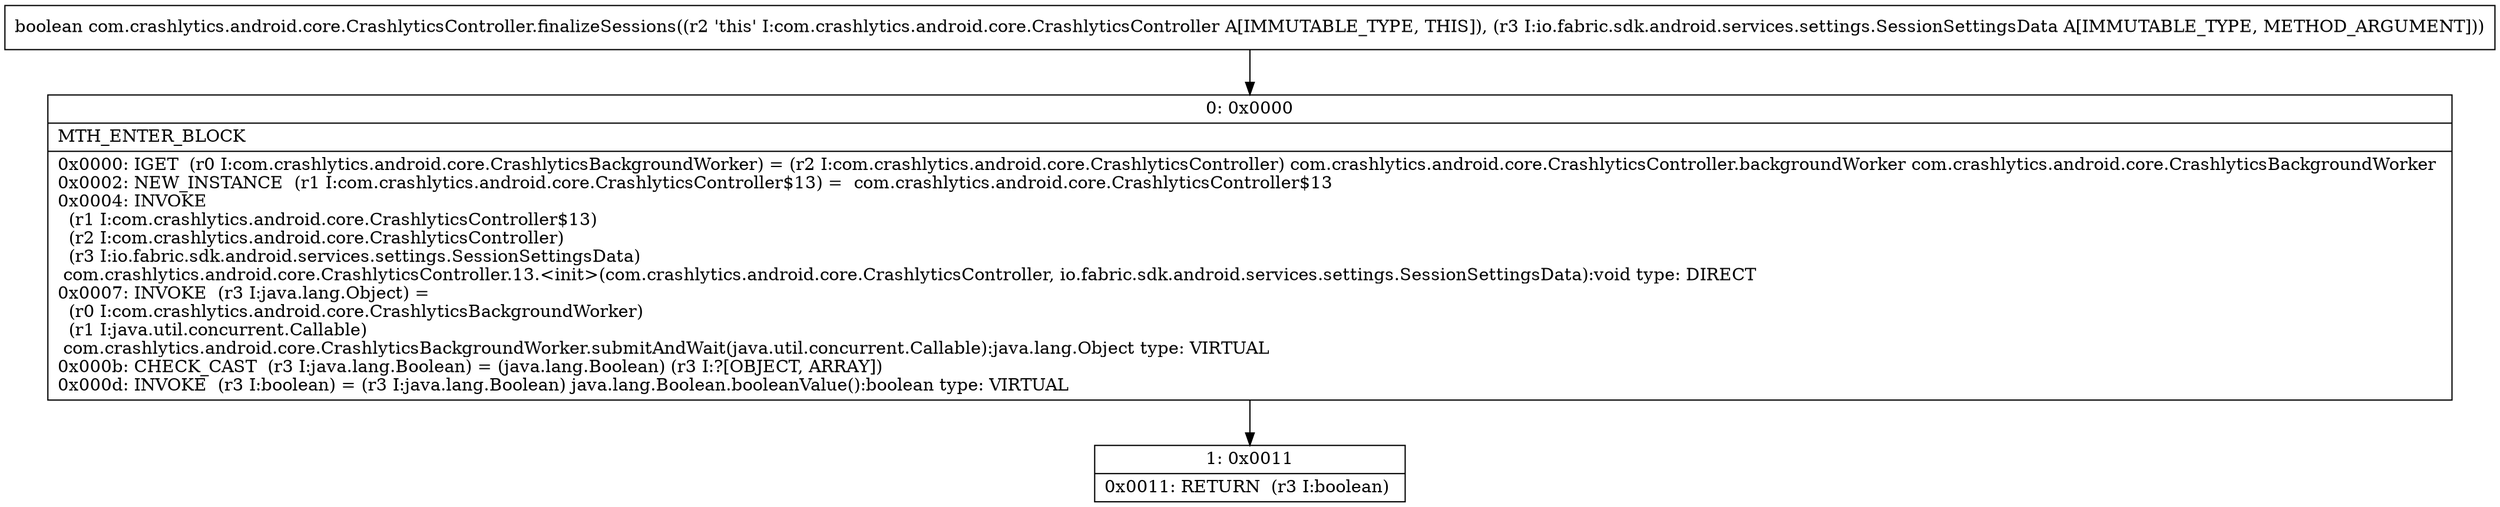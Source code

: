 digraph "CFG forcom.crashlytics.android.core.CrashlyticsController.finalizeSessions(Lio\/fabric\/sdk\/android\/services\/settings\/SessionSettingsData;)Z" {
Node_0 [shape=record,label="{0\:\ 0x0000|MTH_ENTER_BLOCK\l|0x0000: IGET  (r0 I:com.crashlytics.android.core.CrashlyticsBackgroundWorker) = (r2 I:com.crashlytics.android.core.CrashlyticsController) com.crashlytics.android.core.CrashlyticsController.backgroundWorker com.crashlytics.android.core.CrashlyticsBackgroundWorker \l0x0002: NEW_INSTANCE  (r1 I:com.crashlytics.android.core.CrashlyticsController$13) =  com.crashlytics.android.core.CrashlyticsController$13 \l0x0004: INVOKE  \l  (r1 I:com.crashlytics.android.core.CrashlyticsController$13)\l  (r2 I:com.crashlytics.android.core.CrashlyticsController)\l  (r3 I:io.fabric.sdk.android.services.settings.SessionSettingsData)\l com.crashlytics.android.core.CrashlyticsController.13.\<init\>(com.crashlytics.android.core.CrashlyticsController, io.fabric.sdk.android.services.settings.SessionSettingsData):void type: DIRECT \l0x0007: INVOKE  (r3 I:java.lang.Object) = \l  (r0 I:com.crashlytics.android.core.CrashlyticsBackgroundWorker)\l  (r1 I:java.util.concurrent.Callable)\l com.crashlytics.android.core.CrashlyticsBackgroundWorker.submitAndWait(java.util.concurrent.Callable):java.lang.Object type: VIRTUAL \l0x000b: CHECK_CAST  (r3 I:java.lang.Boolean) = (java.lang.Boolean) (r3 I:?[OBJECT, ARRAY]) \l0x000d: INVOKE  (r3 I:boolean) = (r3 I:java.lang.Boolean) java.lang.Boolean.booleanValue():boolean type: VIRTUAL \l}"];
Node_1 [shape=record,label="{1\:\ 0x0011|0x0011: RETURN  (r3 I:boolean) \l}"];
MethodNode[shape=record,label="{boolean com.crashlytics.android.core.CrashlyticsController.finalizeSessions((r2 'this' I:com.crashlytics.android.core.CrashlyticsController A[IMMUTABLE_TYPE, THIS]), (r3 I:io.fabric.sdk.android.services.settings.SessionSettingsData A[IMMUTABLE_TYPE, METHOD_ARGUMENT])) }"];
MethodNode -> Node_0;
Node_0 -> Node_1;
}

